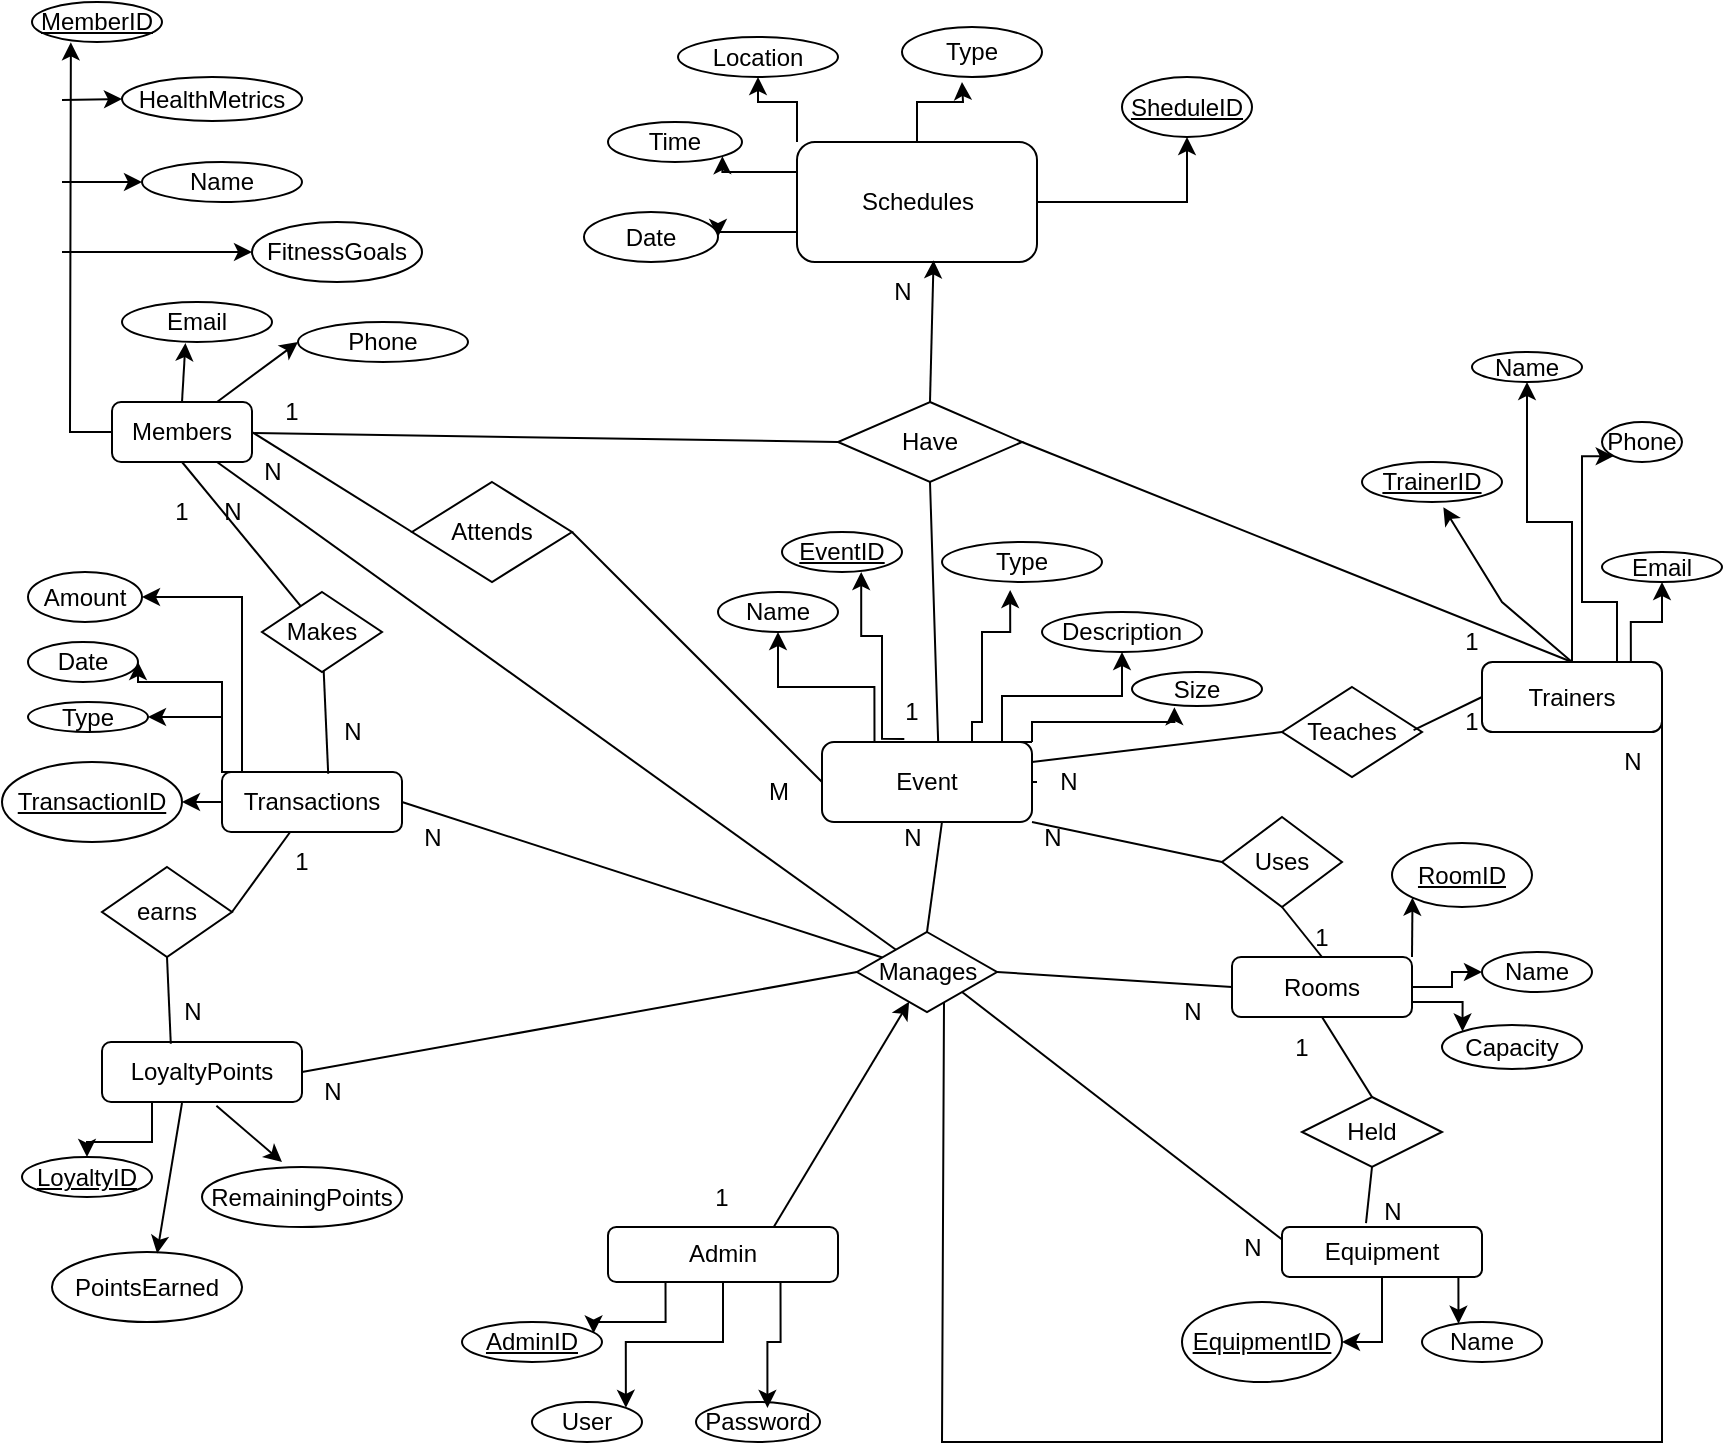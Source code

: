 <mxfile version="22.1.7" type="device">
  <diagram name="Page-1" id="iSvQoOuFUhGwQFlHE-Fj">
    <mxGraphModel dx="2284" dy="790" grid="1" gridSize="10" guides="1" tooltips="1" connect="1" arrows="1" fold="1" page="1" pageScale="1" pageWidth="850" pageHeight="1100" math="0" shadow="0">
      <root>
        <mxCell id="0" />
        <mxCell id="1" parent="0" />
        <mxCell id="90Dla50yhjgB0YiH94BC-1" value="Manages" style="rhombus;whiteSpace=wrap;html=1;" vertex="1" parent="1">
          <mxGeometry x="417.5" y="515" width="70" height="40" as="geometry" />
        </mxCell>
        <mxCell id="90Dla50yhjgB0YiH94BC-2" value="Members" style="rounded=1;whiteSpace=wrap;html=1;" vertex="1" parent="1">
          <mxGeometry x="45" y="250" width="70" height="30" as="geometry" />
        </mxCell>
        <mxCell id="90Dla50yhjgB0YiH94BC-7" value="Attends" style="rhombus;whiteSpace=wrap;html=1;" vertex="1" parent="1">
          <mxGeometry x="195" y="290" width="80" height="50" as="geometry" />
        </mxCell>
        <mxCell id="90Dla50yhjgB0YiH94BC-8" value="Teaches" style="rhombus;whiteSpace=wrap;html=1;" vertex="1" parent="1">
          <mxGeometry x="630" y="392.5" width="70" height="45" as="geometry" />
        </mxCell>
        <mxCell id="90Dla50yhjgB0YiH94BC-139" style="edgeStyle=orthogonalEdgeStyle;rounded=0;orthogonalLoop=1;jettySize=auto;html=1;exitX=0.827;exitY=-0.005;exitDx=0;exitDy=0;entryX=0.5;entryY=1;entryDx=0;entryDy=0;exitPerimeter=0;" edge="1" parent="1" source="90Dla50yhjgB0YiH94BC-9" target="90Dla50yhjgB0YiH94BC-134">
          <mxGeometry relative="1" as="geometry" />
        </mxCell>
        <mxCell id="90Dla50yhjgB0YiH94BC-140" style="edgeStyle=orthogonalEdgeStyle;rounded=0;orthogonalLoop=1;jettySize=auto;html=1;exitX=0.75;exitY=0;exitDx=0;exitDy=0;entryX=0;entryY=1;entryDx=0;entryDy=0;" edge="1" parent="1" source="90Dla50yhjgB0YiH94BC-9" target="90Dla50yhjgB0YiH94BC-136">
          <mxGeometry relative="1" as="geometry">
            <Array as="points">
              <mxPoint x="797" y="350" />
              <mxPoint x="780" y="350" />
              <mxPoint x="780" y="277" />
            </Array>
          </mxGeometry>
        </mxCell>
        <mxCell id="90Dla50yhjgB0YiH94BC-141" style="edgeStyle=orthogonalEdgeStyle;rounded=0;orthogonalLoop=1;jettySize=auto;html=1;exitX=0.5;exitY=0;exitDx=0;exitDy=0;entryX=0.5;entryY=1;entryDx=0;entryDy=0;" edge="1" parent="1" source="90Dla50yhjgB0YiH94BC-9" target="90Dla50yhjgB0YiH94BC-133">
          <mxGeometry relative="1" as="geometry" />
        </mxCell>
        <mxCell id="90Dla50yhjgB0YiH94BC-9" value="Trainers" style="rounded=1;whiteSpace=wrap;html=1;" vertex="1" parent="1">
          <mxGeometry x="730" y="380" width="90" height="35" as="geometry" />
        </mxCell>
        <mxCell id="90Dla50yhjgB0YiH94BC-98" style="edgeStyle=orthogonalEdgeStyle;rounded=0;orthogonalLoop=1;jettySize=auto;html=1;exitX=0.25;exitY=0;exitDx=0;exitDy=0;entryX=1;entryY=0.5;entryDx=0;entryDy=0;" edge="1" parent="1" source="90Dla50yhjgB0YiH94BC-10" target="90Dla50yhjgB0YiH94BC-94">
          <mxGeometry relative="1" as="geometry">
            <Array as="points">
              <mxPoint x="100" y="435" />
              <mxPoint x="100" y="390" />
              <mxPoint x="58" y="390" />
            </Array>
          </mxGeometry>
        </mxCell>
        <mxCell id="90Dla50yhjgB0YiH94BC-99" style="edgeStyle=orthogonalEdgeStyle;rounded=0;orthogonalLoop=1;jettySize=auto;html=1;exitX=0;exitY=0;exitDx=0;exitDy=0;entryX=1;entryY=0.5;entryDx=0;entryDy=0;" edge="1" parent="1" source="90Dla50yhjgB0YiH94BC-10" target="90Dla50yhjgB0YiH94BC-95">
          <mxGeometry relative="1" as="geometry" />
        </mxCell>
        <mxCell id="90Dla50yhjgB0YiH94BC-100" style="edgeStyle=orthogonalEdgeStyle;rounded=0;orthogonalLoop=1;jettySize=auto;html=1;exitX=0;exitY=0.5;exitDx=0;exitDy=0;entryX=1;entryY=0.5;entryDx=0;entryDy=0;" edge="1" parent="1" source="90Dla50yhjgB0YiH94BC-10" target="90Dla50yhjgB0YiH94BC-96">
          <mxGeometry relative="1" as="geometry" />
        </mxCell>
        <mxCell id="90Dla50yhjgB0YiH94BC-101" style="edgeStyle=orthogonalEdgeStyle;rounded=0;orthogonalLoop=1;jettySize=auto;html=1;exitX=0.5;exitY=0;exitDx=0;exitDy=0;entryX=1;entryY=0.5;entryDx=0;entryDy=0;" edge="1" parent="1" source="90Dla50yhjgB0YiH94BC-10" target="90Dla50yhjgB0YiH94BC-92">
          <mxGeometry relative="1" as="geometry">
            <Array as="points">
              <mxPoint x="110" y="435" />
              <mxPoint x="110" y="347" />
            </Array>
          </mxGeometry>
        </mxCell>
        <mxCell id="90Dla50yhjgB0YiH94BC-10" value="Transactions" style="rounded=1;whiteSpace=wrap;html=1;" vertex="1" parent="1">
          <mxGeometry x="100" y="435" width="90" height="30" as="geometry" />
        </mxCell>
        <mxCell id="90Dla50yhjgB0YiH94BC-90" style="edgeStyle=orthogonalEdgeStyle;rounded=0;orthogonalLoop=1;jettySize=auto;html=1;exitX=0.25;exitY=1;exitDx=0;exitDy=0;" edge="1" parent="1" source="90Dla50yhjgB0YiH94BC-11" target="90Dla50yhjgB0YiH94BC-85">
          <mxGeometry relative="1" as="geometry" />
        </mxCell>
        <mxCell id="90Dla50yhjgB0YiH94BC-11" value="LoyaltyPoints" style="rounded=1;whiteSpace=wrap;html=1;" vertex="1" parent="1">
          <mxGeometry x="40" y="570" width="100" height="30" as="geometry" />
        </mxCell>
        <mxCell id="90Dla50yhjgB0YiH94BC-161" style="edgeStyle=orthogonalEdgeStyle;rounded=0;orthogonalLoop=1;jettySize=auto;html=1;exitX=0.5;exitY=1;exitDx=0;exitDy=0;entryX=1;entryY=0;entryDx=0;entryDy=0;" edge="1" parent="1" source="90Dla50yhjgB0YiH94BC-12" target="90Dla50yhjgB0YiH94BC-158">
          <mxGeometry relative="1" as="geometry" />
        </mxCell>
        <mxCell id="90Dla50yhjgB0YiH94BC-12" value="Admin" style="rounded=1;whiteSpace=wrap;html=1;" vertex="1" parent="1">
          <mxGeometry x="293" y="662.5" width="115" height="27.5" as="geometry" />
        </mxCell>
        <mxCell id="90Dla50yhjgB0YiH94BC-150" style="edgeStyle=orthogonalEdgeStyle;rounded=0;orthogonalLoop=1;jettySize=auto;html=1;exitX=1;exitY=0.5;exitDx=0;exitDy=0;" edge="1" parent="1" source="90Dla50yhjgB0YiH94BC-13" target="90Dla50yhjgB0YiH94BC-144">
          <mxGeometry relative="1" as="geometry" />
        </mxCell>
        <mxCell id="90Dla50yhjgB0YiH94BC-151" style="edgeStyle=orthogonalEdgeStyle;rounded=0;orthogonalLoop=1;jettySize=auto;html=1;exitX=1;exitY=0.75;exitDx=0;exitDy=0;entryX=0;entryY=0;entryDx=0;entryDy=0;" edge="1" parent="1" source="90Dla50yhjgB0YiH94BC-13" target="90Dla50yhjgB0YiH94BC-145">
          <mxGeometry relative="1" as="geometry" />
        </mxCell>
        <mxCell id="90Dla50yhjgB0YiH94BC-13" value="Rooms" style="rounded=1;whiteSpace=wrap;html=1;" vertex="1" parent="1">
          <mxGeometry x="605" y="527.5" width="90" height="30" as="geometry" />
        </mxCell>
        <mxCell id="90Dla50yhjgB0YiH94BC-155" style="edgeStyle=orthogonalEdgeStyle;rounded=0;orthogonalLoop=1;jettySize=auto;html=1;entryX=1;entryY=0.5;entryDx=0;entryDy=0;" edge="1" parent="1" source="90Dla50yhjgB0YiH94BC-14" target="90Dla50yhjgB0YiH94BC-153">
          <mxGeometry relative="1" as="geometry" />
        </mxCell>
        <mxCell id="90Dla50yhjgB0YiH94BC-14" value="Equipment" style="rounded=1;whiteSpace=wrap;html=1;" vertex="1" parent="1">
          <mxGeometry x="630" y="662.5" width="100" height="25" as="geometry" />
        </mxCell>
        <mxCell id="90Dla50yhjgB0YiH94BC-106" style="edgeStyle=orthogonalEdgeStyle;rounded=0;orthogonalLoop=1;jettySize=auto;html=1;exitX=0.25;exitY=0;exitDx=0;exitDy=0;entryX=0.5;entryY=1;entryDx=0;entryDy=0;" edge="1" parent="1" source="90Dla50yhjgB0YiH94BC-16" target="90Dla50yhjgB0YiH94BC-103">
          <mxGeometry relative="1" as="geometry" />
        </mxCell>
        <mxCell id="90Dla50yhjgB0YiH94BC-109" style="edgeStyle=orthogonalEdgeStyle;rounded=0;orthogonalLoop=1;jettySize=auto;html=1;exitX=1;exitY=0;exitDx=0;exitDy=0;" edge="1" parent="1" source="90Dla50yhjgB0YiH94BC-16" target="90Dla50yhjgB0YiH94BC-105">
          <mxGeometry relative="1" as="geometry">
            <Array as="points">
              <mxPoint x="490" y="420" />
              <mxPoint x="490" y="397" />
              <mxPoint x="550" y="397" />
            </Array>
          </mxGeometry>
        </mxCell>
        <mxCell id="90Dla50yhjgB0YiH94BC-16" value="Event" style="rounded=1;whiteSpace=wrap;html=1;" vertex="1" parent="1">
          <mxGeometry x="400" y="420" width="105" height="40" as="geometry" />
        </mxCell>
        <mxCell id="90Dla50yhjgB0YiH94BC-115" style="edgeStyle=orthogonalEdgeStyle;rounded=0;orthogonalLoop=1;jettySize=auto;html=1;entryX=0.5;entryY=1;entryDx=0;entryDy=0;" edge="1" parent="1" source="90Dla50yhjgB0YiH94BC-17" target="90Dla50yhjgB0YiH94BC-114">
          <mxGeometry relative="1" as="geometry" />
        </mxCell>
        <mxCell id="90Dla50yhjgB0YiH94BC-116" style="edgeStyle=orthogonalEdgeStyle;rounded=0;orthogonalLoop=1;jettySize=auto;html=1;" edge="1" parent="1" source="90Dla50yhjgB0YiH94BC-17">
          <mxGeometry relative="1" as="geometry">
            <mxPoint x="470" y="90" as="targetPoint" />
          </mxGeometry>
        </mxCell>
        <mxCell id="90Dla50yhjgB0YiH94BC-117" style="edgeStyle=orthogonalEdgeStyle;rounded=0;orthogonalLoop=1;jettySize=auto;html=1;exitX=0;exitY=0;exitDx=0;exitDy=0;" edge="1" parent="1" source="90Dla50yhjgB0YiH94BC-17" target="90Dla50yhjgB0YiH94BC-112">
          <mxGeometry relative="1" as="geometry" />
        </mxCell>
        <mxCell id="90Dla50yhjgB0YiH94BC-118" style="edgeStyle=orthogonalEdgeStyle;rounded=0;orthogonalLoop=1;jettySize=auto;html=1;exitX=0;exitY=0.25;exitDx=0;exitDy=0;entryX=1;entryY=1;entryDx=0;entryDy=0;" edge="1" parent="1" source="90Dla50yhjgB0YiH94BC-17" target="90Dla50yhjgB0YiH94BC-111">
          <mxGeometry relative="1" as="geometry" />
        </mxCell>
        <mxCell id="90Dla50yhjgB0YiH94BC-119" style="edgeStyle=orthogonalEdgeStyle;rounded=0;orthogonalLoop=1;jettySize=auto;html=1;exitX=0;exitY=0.75;exitDx=0;exitDy=0;entryX=1;entryY=0.5;entryDx=0;entryDy=0;" edge="1" parent="1" source="90Dla50yhjgB0YiH94BC-17" target="90Dla50yhjgB0YiH94BC-110">
          <mxGeometry relative="1" as="geometry" />
        </mxCell>
        <mxCell id="90Dla50yhjgB0YiH94BC-17" value="Schedules" style="rounded=1;whiteSpace=wrap;html=1;" vertex="1" parent="1">
          <mxGeometry x="387.5" y="120" width="120" height="60" as="geometry" />
        </mxCell>
        <mxCell id="90Dla50yhjgB0YiH94BC-19" value="" style="endArrow=none;html=1;rounded=0;entryX=0;entryY=0.5;entryDx=0;entryDy=0;exitX=1;exitY=0.5;exitDx=0;exitDy=0;" edge="1" parent="1" source="90Dla50yhjgB0YiH94BC-1" target="90Dla50yhjgB0YiH94BC-13">
          <mxGeometry width="50" height="50" relative="1" as="geometry">
            <mxPoint x="540" y="610" as="sourcePoint" />
            <mxPoint x="590" y="560" as="targetPoint" />
          </mxGeometry>
        </mxCell>
        <mxCell id="90Dla50yhjgB0YiH94BC-20" value="" style="endArrow=none;html=1;rounded=0;entryX=1;entryY=1;entryDx=0;entryDy=0;exitX=0;exitY=0.25;exitDx=0;exitDy=0;" edge="1" parent="1" source="90Dla50yhjgB0YiH94BC-14" target="90Dla50yhjgB0YiH94BC-1">
          <mxGeometry width="50" height="50" relative="1" as="geometry">
            <mxPoint x="540" y="650" as="sourcePoint" />
            <mxPoint x="590" y="600" as="targetPoint" />
          </mxGeometry>
        </mxCell>
        <mxCell id="90Dla50yhjgB0YiH94BC-21" value="" style="endArrow=none;html=1;rounded=0;entryX=0;entryY=0.5;entryDx=0;entryDy=0;exitX=1;exitY=0.5;exitDx=0;exitDy=0;" edge="1" parent="1" source="90Dla50yhjgB0YiH94BC-11" target="90Dla50yhjgB0YiH94BC-1">
          <mxGeometry width="50" height="50" relative="1" as="geometry">
            <mxPoint x="310" y="620" as="sourcePoint" />
            <mxPoint x="360" y="570" as="targetPoint" />
          </mxGeometry>
        </mxCell>
        <mxCell id="90Dla50yhjgB0YiH94BC-22" value="" style="endArrow=none;html=1;rounded=0;exitX=1;exitY=0.5;exitDx=0;exitDy=0;" edge="1" parent="1" source="90Dla50yhjgB0YiH94BC-10" target="90Dla50yhjgB0YiH94BC-1">
          <mxGeometry width="50" height="50" relative="1" as="geometry">
            <mxPoint x="330" y="540" as="sourcePoint" />
            <mxPoint x="380" y="490" as="targetPoint" />
          </mxGeometry>
        </mxCell>
        <mxCell id="90Dla50yhjgB0YiH94BC-23" value="" style="endArrow=none;html=1;rounded=0;exitX=0.75;exitY=1;exitDx=0;exitDy=0;" edge="1" parent="1" source="90Dla50yhjgB0YiH94BC-2" target="90Dla50yhjgB0YiH94BC-1">
          <mxGeometry width="50" height="50" relative="1" as="geometry">
            <mxPoint x="120" y="360" as="sourcePoint" />
            <mxPoint x="420" y="480" as="targetPoint" />
          </mxGeometry>
        </mxCell>
        <mxCell id="90Dla50yhjgB0YiH94BC-24" value="" style="endArrow=none;html=1;rounded=0;entryX=0.571;entryY=1.004;entryDx=0;entryDy=0;entryPerimeter=0;exitX=0.5;exitY=0;exitDx=0;exitDy=0;" edge="1" parent="1" source="90Dla50yhjgB0YiH94BC-1" target="90Dla50yhjgB0YiH94BC-16">
          <mxGeometry width="50" height="50" relative="1" as="geometry">
            <mxPoint x="450" y="510" as="sourcePoint" />
            <mxPoint x="500" y="460" as="targetPoint" />
          </mxGeometry>
        </mxCell>
        <mxCell id="90Dla50yhjgB0YiH94BC-29" value="" style="endArrow=none;html=1;rounded=0;entryX=0;entryY=0.5;entryDx=0;entryDy=0;exitX=1;exitY=0.5;exitDx=0;exitDy=0;" edge="1" parent="1" source="90Dla50yhjgB0YiH94BC-7" target="90Dla50yhjgB0YiH94BC-16">
          <mxGeometry width="50" height="50" relative="1" as="geometry">
            <mxPoint x="300" y="450" as="sourcePoint" />
            <mxPoint x="350" y="400" as="targetPoint" />
          </mxGeometry>
        </mxCell>
        <mxCell id="90Dla50yhjgB0YiH94BC-30" value="" style="endArrow=none;html=1;rounded=0;entryX=0;entryY=0.5;entryDx=0;entryDy=0;exitX=1;exitY=0.5;exitDx=0;exitDy=0;" edge="1" parent="1" source="90Dla50yhjgB0YiH94BC-2" target="90Dla50yhjgB0YiH94BC-7">
          <mxGeometry width="50" height="50" relative="1" as="geometry">
            <mxPoint x="190" y="370" as="sourcePoint" />
            <mxPoint x="240" y="320" as="targetPoint" />
          </mxGeometry>
        </mxCell>
        <mxCell id="90Dla50yhjgB0YiH94BC-31" value="" style="endArrow=none;html=1;rounded=0;entryX=0;entryY=0.5;entryDx=0;entryDy=0;exitX=1;exitY=0.25;exitDx=0;exitDy=0;" edge="1" parent="1" source="90Dla50yhjgB0YiH94BC-16" target="90Dla50yhjgB0YiH94BC-8">
          <mxGeometry width="50" height="50" relative="1" as="geometry">
            <mxPoint x="520" y="470" as="sourcePoint" />
            <mxPoint x="570" y="420" as="targetPoint" />
          </mxGeometry>
        </mxCell>
        <mxCell id="90Dla50yhjgB0YiH94BC-32" value="" style="endArrow=none;html=1;rounded=0;entryX=0;entryY=0.5;entryDx=0;entryDy=0;exitX=0.94;exitY=0.479;exitDx=0;exitDy=0;exitPerimeter=0;" edge="1" parent="1" source="90Dla50yhjgB0YiH94BC-8" target="90Dla50yhjgB0YiH94BC-9">
          <mxGeometry width="50" height="50" relative="1" as="geometry">
            <mxPoint x="660" y="360" as="sourcePoint" />
            <mxPoint x="710" y="310" as="targetPoint" />
          </mxGeometry>
        </mxCell>
        <mxCell id="90Dla50yhjgB0YiH94BC-33" value="Have" style="rhombus;whiteSpace=wrap;html=1;" vertex="1" parent="1">
          <mxGeometry x="408" y="250" width="92" height="40" as="geometry" />
        </mxCell>
        <mxCell id="90Dla50yhjgB0YiH94BC-34" value="" style="endArrow=none;html=1;rounded=0;entryX=0.5;entryY=1;entryDx=0;entryDy=0;exitX=0.553;exitY=-0.013;exitDx=0;exitDy=0;exitPerimeter=0;" edge="1" parent="1" source="90Dla50yhjgB0YiH94BC-16" target="90Dla50yhjgB0YiH94BC-33">
          <mxGeometry width="50" height="50" relative="1" as="geometry">
            <mxPoint x="420" y="380" as="sourcePoint" />
            <mxPoint x="470" y="330" as="targetPoint" />
          </mxGeometry>
        </mxCell>
        <mxCell id="90Dla50yhjgB0YiH94BC-35" value="" style="endArrow=none;html=1;rounded=0;entryX=0;entryY=0.5;entryDx=0;entryDy=0;" edge="1" parent="1" source="90Dla50yhjgB0YiH94BC-2" target="90Dla50yhjgB0YiH94BC-33">
          <mxGeometry width="50" height="50" relative="1" as="geometry">
            <mxPoint x="270" y="320" as="sourcePoint" />
            <mxPoint x="320" y="270" as="targetPoint" />
          </mxGeometry>
        </mxCell>
        <mxCell id="90Dla50yhjgB0YiH94BC-36" value="" style="endArrow=none;html=1;rounded=0;entryX=0.5;entryY=0;entryDx=0;entryDy=0;exitX=1;exitY=0.5;exitDx=0;exitDy=0;" edge="1" parent="1" source="90Dla50yhjgB0YiH94BC-33" target="90Dla50yhjgB0YiH94BC-9">
          <mxGeometry width="50" height="50" relative="1" as="geometry">
            <mxPoint x="630" y="330" as="sourcePoint" />
            <mxPoint x="680" y="280" as="targetPoint" />
          </mxGeometry>
        </mxCell>
        <mxCell id="90Dla50yhjgB0YiH94BC-37" value="" style="endArrow=none;html=1;rounded=0;entryX=0.562;entryY=1;entryDx=0;entryDy=0;entryPerimeter=0;exitX=0.5;exitY=0;exitDx=0;exitDy=0;" edge="1" parent="1" source="90Dla50yhjgB0YiH94BC-81" target="90Dla50yhjgB0YiH94BC-17">
          <mxGeometry width="50" height="50" relative="1" as="geometry">
            <mxPoint x="430" y="250" as="sourcePoint" />
            <mxPoint x="480" y="200" as="targetPoint" />
          </mxGeometry>
        </mxCell>
        <mxCell id="90Dla50yhjgB0YiH94BC-39" value="Uses" style="rhombus;whiteSpace=wrap;html=1;" vertex="1" parent="1">
          <mxGeometry x="600" y="457.5" width="60" height="45" as="geometry" />
        </mxCell>
        <mxCell id="90Dla50yhjgB0YiH94BC-40" value="" style="endArrow=none;html=1;rounded=0;entryX=0;entryY=0.5;entryDx=0;entryDy=0;exitX=1;exitY=1;exitDx=0;exitDy=0;" edge="1" parent="1" source="90Dla50yhjgB0YiH94BC-16" target="90Dla50yhjgB0YiH94BC-39">
          <mxGeometry width="50" height="50" relative="1" as="geometry">
            <mxPoint x="550" y="530" as="sourcePoint" />
            <mxPoint x="600" y="480" as="targetPoint" />
          </mxGeometry>
        </mxCell>
        <mxCell id="90Dla50yhjgB0YiH94BC-41" value="" style="endArrow=none;html=1;rounded=0;entryX=0.5;entryY=1;entryDx=0;entryDy=0;exitX=0.5;exitY=0;exitDx=0;exitDy=0;" edge="1" parent="1" source="90Dla50yhjgB0YiH94BC-13" target="90Dla50yhjgB0YiH94BC-39">
          <mxGeometry width="50" height="50" relative="1" as="geometry">
            <mxPoint x="690" y="570" as="sourcePoint" />
            <mxPoint x="740" y="520" as="targetPoint" />
          </mxGeometry>
        </mxCell>
        <mxCell id="90Dla50yhjgB0YiH94BC-43" value="Held" style="rhombus;whiteSpace=wrap;html=1;" vertex="1" parent="1">
          <mxGeometry x="640" y="597.5" width="70" height="35" as="geometry" />
        </mxCell>
        <mxCell id="90Dla50yhjgB0YiH94BC-44" value="" style="endArrow=none;html=1;rounded=0;entryX=0.5;entryY=1;entryDx=0;entryDy=0;exitX=0.5;exitY=0;exitDx=0;exitDy=0;" edge="1" parent="1" source="90Dla50yhjgB0YiH94BC-43" target="90Dla50yhjgB0YiH94BC-13">
          <mxGeometry width="50" height="50" relative="1" as="geometry">
            <mxPoint x="690" y="650" as="sourcePoint" />
            <mxPoint x="740" y="600" as="targetPoint" />
          </mxGeometry>
        </mxCell>
        <mxCell id="90Dla50yhjgB0YiH94BC-45" value="" style="endArrow=none;html=1;rounded=0;entryX=0.5;entryY=1;entryDx=0;entryDy=0;exitX=0.42;exitY=-0.076;exitDx=0;exitDy=0;exitPerimeter=0;" edge="1" parent="1" source="90Dla50yhjgB0YiH94BC-14" target="90Dla50yhjgB0YiH94BC-43">
          <mxGeometry width="50" height="50" relative="1" as="geometry">
            <mxPoint x="730" y="710" as="sourcePoint" />
            <mxPoint x="780" y="660" as="targetPoint" />
          </mxGeometry>
        </mxCell>
        <mxCell id="90Dla50yhjgB0YiH94BC-49" value="earns" style="rhombus;whiteSpace=wrap;html=1;" vertex="1" parent="1">
          <mxGeometry x="40" y="482.5" width="65" height="45" as="geometry" />
        </mxCell>
        <mxCell id="90Dla50yhjgB0YiH94BC-50" value="" style="endArrow=none;html=1;rounded=0;entryX=1;entryY=0.5;entryDx=0;entryDy=0;" edge="1" parent="1" source="90Dla50yhjgB0YiH94BC-10" target="90Dla50yhjgB0YiH94BC-49">
          <mxGeometry width="50" height="50" relative="1" as="geometry">
            <mxPoint x="110" y="490" as="sourcePoint" />
            <mxPoint x="160" y="440" as="targetPoint" />
          </mxGeometry>
        </mxCell>
        <mxCell id="90Dla50yhjgB0YiH94BC-51" value="" style="endArrow=none;html=1;rounded=0;entryX=0.5;entryY=1;entryDx=0;entryDy=0;exitX=0.344;exitY=0.029;exitDx=0;exitDy=0;exitPerimeter=0;" edge="1" parent="1" source="90Dla50yhjgB0YiH94BC-11" target="90Dla50yhjgB0YiH94BC-49">
          <mxGeometry width="50" height="50" relative="1" as="geometry">
            <mxPoint x="20" y="490" as="sourcePoint" />
            <mxPoint x="70" y="440" as="targetPoint" />
          </mxGeometry>
        </mxCell>
        <mxCell id="90Dla50yhjgB0YiH94BC-52" value="" style="endArrow=none;html=1;rounded=0;entryX=0.59;entryY=0.029;entryDx=0;entryDy=0;entryPerimeter=0;" edge="1" parent="1" source="90Dla50yhjgB0YiH94BC-53" target="90Dla50yhjgB0YiH94BC-10">
          <mxGeometry width="50" height="50" relative="1" as="geometry">
            <mxPoint x="130" y="440" as="sourcePoint" />
            <mxPoint x="90" y="420" as="targetPoint" />
          </mxGeometry>
        </mxCell>
        <mxCell id="90Dla50yhjgB0YiH94BC-53" value="Makes" style="rhombus;whiteSpace=wrap;html=1;" vertex="1" parent="1">
          <mxGeometry x="120" y="345" width="60" height="40" as="geometry" />
        </mxCell>
        <mxCell id="90Dla50yhjgB0YiH94BC-54" value="" style="endArrow=none;html=1;rounded=0;entryX=0.5;entryY=1;entryDx=0;entryDy=0;" edge="1" parent="1" source="90Dla50yhjgB0YiH94BC-53" target="90Dla50yhjgB0YiH94BC-2">
          <mxGeometry width="50" height="50" relative="1" as="geometry">
            <mxPoint x="40" y="440" as="sourcePoint" />
            <mxPoint x="90" y="390" as="targetPoint" />
          </mxGeometry>
        </mxCell>
        <mxCell id="90Dla50yhjgB0YiH94BC-55" value="1" style="text;html=1;strokeColor=none;fillColor=none;align=center;verticalAlign=middle;whiteSpace=wrap;rounded=0;" vertex="1" parent="1">
          <mxGeometry x="320" y="632.5" width="60" height="30" as="geometry" />
        </mxCell>
        <mxCell id="90Dla50yhjgB0YiH94BC-57" value="1" style="text;html=1;strokeColor=none;fillColor=none;align=center;verticalAlign=middle;whiteSpace=wrap;rounded=0;" vertex="1" parent="1">
          <mxGeometry x="610" y="557.5" width="60" height="30" as="geometry" />
        </mxCell>
        <mxCell id="90Dla50yhjgB0YiH94BC-58" value="1" style="text;html=1;strokeColor=none;fillColor=none;align=center;verticalAlign=middle;whiteSpace=wrap;rounded=0;" vertex="1" parent="1">
          <mxGeometry x="620" y="502.5" width="60" height="30" as="geometry" />
        </mxCell>
        <mxCell id="90Dla50yhjgB0YiH94BC-59" value="1" style="text;html=1;strokeColor=none;fillColor=none;align=center;verticalAlign=middle;whiteSpace=wrap;rounded=0;" vertex="1" parent="1">
          <mxGeometry x="695" y="355" width="60" height="30" as="geometry" />
        </mxCell>
        <mxCell id="90Dla50yhjgB0YiH94BC-60" value="1" style="text;html=1;strokeColor=none;fillColor=none;align=center;verticalAlign=middle;whiteSpace=wrap;rounded=0;" vertex="1" parent="1">
          <mxGeometry x="415" y="390" width="60" height="30" as="geometry" />
        </mxCell>
        <mxCell id="90Dla50yhjgB0YiH94BC-61" value="1" style="text;html=1;strokeColor=none;fillColor=none;align=center;verticalAlign=middle;whiteSpace=wrap;rounded=0;" vertex="1" parent="1">
          <mxGeometry x="105" y="240" width="60" height="30" as="geometry" />
        </mxCell>
        <mxCell id="90Dla50yhjgB0YiH94BC-62" value="N" style="text;html=1;align=center;verticalAlign=middle;resizable=0;points=[];autosize=1;strokeColor=none;fillColor=none;" vertex="1" parent="1">
          <mxGeometry x="570" y="540" width="30" height="30" as="geometry" />
        </mxCell>
        <mxCell id="90Dla50yhjgB0YiH94BC-64" value="N" style="text;html=1;align=center;verticalAlign=middle;resizable=0;points=[];autosize=1;strokeColor=none;fillColor=none;" vertex="1" parent="1">
          <mxGeometry x="600" y="657.5" width="30" height="30" as="geometry" />
        </mxCell>
        <mxCell id="90Dla50yhjgB0YiH94BC-65" value="N" style="text;html=1;align=center;verticalAlign=middle;resizable=0;points=[];autosize=1;strokeColor=none;fillColor=none;" vertex="1" parent="1">
          <mxGeometry x="790" y="415" width="30" height="30" as="geometry" />
        </mxCell>
        <mxCell id="90Dla50yhjgB0YiH94BC-66" value="N" style="text;html=1;align=center;verticalAlign=middle;resizable=0;points=[];autosize=1;strokeColor=none;fillColor=none;" vertex="1" parent="1">
          <mxGeometry x="430" y="452.5" width="30" height="30" as="geometry" />
        </mxCell>
        <mxCell id="90Dla50yhjgB0YiH94BC-67" value="N" style="text;html=1;align=center;verticalAlign=middle;resizable=0;points=[];autosize=1;strokeColor=none;fillColor=none;" vertex="1" parent="1">
          <mxGeometry x="140" y="580" width="30" height="30" as="geometry" />
        </mxCell>
        <mxCell id="90Dla50yhjgB0YiH94BC-68" value="N" style="text;html=1;align=center;verticalAlign=middle;resizable=0;points=[];autosize=1;strokeColor=none;fillColor=none;" vertex="1" parent="1">
          <mxGeometry x="190" y="452.5" width="30" height="30" as="geometry" />
        </mxCell>
        <mxCell id="90Dla50yhjgB0YiH94BC-69" value="N" style="text;html=1;align=center;verticalAlign=middle;resizable=0;points=[];autosize=1;strokeColor=none;fillColor=none;" vertex="1" parent="1">
          <mxGeometry x="90" y="290" width="30" height="30" as="geometry" />
        </mxCell>
        <mxCell id="90Dla50yhjgB0YiH94BC-72" value="" style="endArrow=none;html=1;rounded=0;" edge="1" parent="1">
          <mxGeometry width="50" height="50" relative="1" as="geometry">
            <mxPoint x="820" y="410" as="sourcePoint" />
            <mxPoint x="461" y="550" as="targetPoint" />
            <Array as="points">
              <mxPoint x="820" y="770" />
              <mxPoint x="460" y="770" />
            </Array>
          </mxGeometry>
        </mxCell>
        <mxCell id="90Dla50yhjgB0YiH94BC-73" value="1" style="text;html=1;strokeColor=none;fillColor=none;align=center;verticalAlign=middle;whiteSpace=wrap;rounded=0;" vertex="1" parent="1">
          <mxGeometry x="695" y="395" width="60" height="30" as="geometry" />
        </mxCell>
        <mxCell id="90Dla50yhjgB0YiH94BC-74" value="M" style="text;html=1;align=center;verticalAlign=middle;resizable=0;points=[];autosize=1;strokeColor=none;fillColor=none;" vertex="1" parent="1">
          <mxGeometry x="362.5" y="430" width="30" height="30" as="geometry" />
        </mxCell>
        <mxCell id="90Dla50yhjgB0YiH94BC-75" value="N" style="text;html=1;align=center;verticalAlign=middle;resizable=0;points=[];autosize=1;strokeColor=none;fillColor=none;" vertex="1" parent="1">
          <mxGeometry x="110" y="270" width="30" height="30" as="geometry" />
        </mxCell>
        <mxCell id="90Dla50yhjgB0YiH94BC-76" value="N" style="text;html=1;align=center;verticalAlign=middle;resizable=0;points=[];autosize=1;strokeColor=none;fillColor=none;" vertex="1" parent="1">
          <mxGeometry x="500" y="452.5" width="30" height="30" as="geometry" />
        </mxCell>
        <mxCell id="90Dla50yhjgB0YiH94BC-77" value="N" style="text;html=1;align=center;verticalAlign=middle;resizable=0;points=[];autosize=1;strokeColor=none;fillColor=none;" vertex="1" parent="1">
          <mxGeometry x="150" y="400" width="30" height="30" as="geometry" />
        </mxCell>
        <mxCell id="90Dla50yhjgB0YiH94BC-78" value="1" style="text;html=1;strokeColor=none;fillColor=none;align=center;verticalAlign=middle;whiteSpace=wrap;rounded=0;" vertex="1" parent="1">
          <mxGeometry x="50" y="290" width="60" height="30" as="geometry" />
        </mxCell>
        <mxCell id="90Dla50yhjgB0YiH94BC-79" value="1" style="text;html=1;strokeColor=none;fillColor=none;align=center;verticalAlign=middle;whiteSpace=wrap;rounded=0;" vertex="1" parent="1">
          <mxGeometry x="110" y="465" width="60" height="30" as="geometry" />
        </mxCell>
        <mxCell id="90Dla50yhjgB0YiH94BC-80" value="N" style="text;html=1;align=center;verticalAlign=middle;resizable=0;points=[];autosize=1;strokeColor=none;fillColor=none;" vertex="1" parent="1">
          <mxGeometry x="70" y="540" width="30" height="30" as="geometry" />
        </mxCell>
        <mxCell id="90Dla50yhjgB0YiH94BC-81" value="N" style="text;html=1;align=center;verticalAlign=middle;resizable=0;points=[];autosize=1;strokeColor=none;fillColor=none;" vertex="1" parent="1">
          <mxGeometry x="425" y="180" width="30" height="30" as="geometry" />
        </mxCell>
        <mxCell id="90Dla50yhjgB0YiH94BC-83" value="" style="endArrow=classic;html=1;rounded=0;entryX=0.569;entryY=0.986;entryDx=0;entryDy=0;entryPerimeter=0;exitX=0.5;exitY=0;exitDx=0;exitDy=0;" edge="1" parent="1" source="90Dla50yhjgB0YiH94BC-33" target="90Dla50yhjgB0YiH94BC-17">
          <mxGeometry width="50" height="50" relative="1" as="geometry">
            <mxPoint x="460" y="250" as="sourcePoint" />
            <mxPoint x="510" y="200" as="targetPoint" />
          </mxGeometry>
        </mxCell>
        <mxCell id="90Dla50yhjgB0YiH94BC-84" value="" style="endArrow=classic;html=1;rounded=0;exitX=0.93;exitY=1.003;exitDx=0;exitDy=0;exitPerimeter=0;" edge="1" parent="1" source="90Dla50yhjgB0YiH94BC-55" target="90Dla50yhjgB0YiH94BC-1">
          <mxGeometry width="50" height="50" relative="1" as="geometry">
            <mxPoint x="360" y="600" as="sourcePoint" />
            <mxPoint x="410" y="550" as="targetPoint" />
            <Array as="points" />
          </mxGeometry>
        </mxCell>
        <mxCell id="90Dla50yhjgB0YiH94BC-85" value="&lt;u&gt;LoyaltyID&lt;/u&gt;" style="ellipse;whiteSpace=wrap;html=1;" vertex="1" parent="1">
          <mxGeometry y="627.5" width="65" height="20" as="geometry" />
        </mxCell>
        <mxCell id="90Dla50yhjgB0YiH94BC-86" value="PointsEarned" style="ellipse;whiteSpace=wrap;html=1;" vertex="1" parent="1">
          <mxGeometry x="15" y="675" width="95" height="35" as="geometry" />
        </mxCell>
        <mxCell id="90Dla50yhjgB0YiH94BC-87" value="RemainingPoints" style="ellipse;whiteSpace=wrap;html=1;" vertex="1" parent="1">
          <mxGeometry x="90" y="632.5" width="100" height="30" as="geometry" />
        </mxCell>
        <mxCell id="90Dla50yhjgB0YiH94BC-88" value="" style="endArrow=classic;html=1;rounded=0;exitX=0.572;exitY=1.063;exitDx=0;exitDy=0;exitPerimeter=0;" edge="1" parent="1" source="90Dla50yhjgB0YiH94BC-11">
          <mxGeometry width="50" height="50" relative="1" as="geometry">
            <mxPoint x="220" y="660" as="sourcePoint" />
            <mxPoint x="130" y="630" as="targetPoint" />
          </mxGeometry>
        </mxCell>
        <mxCell id="90Dla50yhjgB0YiH94BC-89" value="" style="endArrow=classic;html=1;rounded=0;entryX=0.553;entryY=0.02;entryDx=0;entryDy=0;entryPerimeter=0;exitX=0.4;exitY=1.017;exitDx=0;exitDy=0;exitPerimeter=0;" edge="1" parent="1" source="90Dla50yhjgB0YiH94BC-11" target="90Dla50yhjgB0YiH94BC-86">
          <mxGeometry width="50" height="50" relative="1" as="geometry">
            <mxPoint x="30" y="670" as="sourcePoint" />
            <mxPoint x="80" y="620" as="targetPoint" />
          </mxGeometry>
        </mxCell>
        <mxCell id="90Dla50yhjgB0YiH94BC-92" value="Amount" style="ellipse;whiteSpace=wrap;html=1;" vertex="1" parent="1">
          <mxGeometry x="3" y="335" width="57" height="25" as="geometry" />
        </mxCell>
        <mxCell id="90Dla50yhjgB0YiH94BC-94" value="Date" style="ellipse;whiteSpace=wrap;html=1;" vertex="1" parent="1">
          <mxGeometry x="3" y="370" width="55" height="20" as="geometry" />
        </mxCell>
        <mxCell id="90Dla50yhjgB0YiH94BC-95" value="Type" style="ellipse;whiteSpace=wrap;html=1;" vertex="1" parent="1">
          <mxGeometry x="3" y="400" width="60" height="15" as="geometry" />
        </mxCell>
        <mxCell id="90Dla50yhjgB0YiH94BC-96" value="&lt;u&gt;TransactionID&lt;/u&gt;" style="ellipse;whiteSpace=wrap;html=1;" vertex="1" parent="1">
          <mxGeometry x="-10" y="430" width="90" height="40" as="geometry" />
        </mxCell>
        <mxCell id="90Dla50yhjgB0YiH94BC-102" value="&lt;u&gt;EventID&lt;/u&gt;" style="ellipse;whiteSpace=wrap;html=1;" vertex="1" parent="1">
          <mxGeometry x="380" y="315" width="60" height="20" as="geometry" />
        </mxCell>
        <mxCell id="90Dla50yhjgB0YiH94BC-103" value="Name" style="ellipse;whiteSpace=wrap;html=1;" vertex="1" parent="1">
          <mxGeometry x="348" y="345" width="60" height="20" as="geometry" />
        </mxCell>
        <mxCell id="90Dla50yhjgB0YiH94BC-104" value="Type" style="ellipse;whiteSpace=wrap;html=1;" vertex="1" parent="1">
          <mxGeometry x="460" y="320" width="80" height="20" as="geometry" />
        </mxCell>
        <mxCell id="90Dla50yhjgB0YiH94BC-105" value="Description" style="ellipse;whiteSpace=wrap;html=1;" vertex="1" parent="1">
          <mxGeometry x="510" y="355" width="80" height="20" as="geometry" />
        </mxCell>
        <mxCell id="90Dla50yhjgB0YiH94BC-107" style="edgeStyle=orthogonalEdgeStyle;rounded=0;orthogonalLoop=1;jettySize=auto;html=1;exitX=0.392;exitY=-0.039;exitDx=0;exitDy=0;entryX=0.66;entryY=1;entryDx=0;entryDy=0;entryPerimeter=0;exitPerimeter=0;" edge="1" parent="1" source="90Dla50yhjgB0YiH94BC-16" target="90Dla50yhjgB0YiH94BC-102">
          <mxGeometry relative="1" as="geometry">
            <Array as="points">
              <mxPoint x="430" y="418" />
              <mxPoint x="430" y="367" />
              <mxPoint x="420" y="367" />
            </Array>
          </mxGeometry>
        </mxCell>
        <mxCell id="90Dla50yhjgB0YiH94BC-108" style="edgeStyle=orthogonalEdgeStyle;rounded=0;orthogonalLoop=1;jettySize=auto;html=1;exitX=1;exitY=1;exitDx=0;exitDy=0;entryX=0.426;entryY=1.198;entryDx=0;entryDy=0;entryPerimeter=0;" edge="1" parent="1" source="90Dla50yhjgB0YiH94BC-60" target="90Dla50yhjgB0YiH94BC-104">
          <mxGeometry relative="1" as="geometry">
            <Array as="points">
              <mxPoint x="475" y="410" />
              <mxPoint x="480" y="410" />
              <mxPoint x="480" y="365" />
              <mxPoint x="494" y="365" />
            </Array>
          </mxGeometry>
        </mxCell>
        <mxCell id="90Dla50yhjgB0YiH94BC-110" value="Date" style="ellipse;whiteSpace=wrap;html=1;" vertex="1" parent="1">
          <mxGeometry x="281" y="155" width="67" height="25" as="geometry" />
        </mxCell>
        <mxCell id="90Dla50yhjgB0YiH94BC-111" value="Time" style="ellipse;whiteSpace=wrap;html=1;" vertex="1" parent="1">
          <mxGeometry x="293" y="110" width="67" height="20" as="geometry" />
        </mxCell>
        <mxCell id="90Dla50yhjgB0YiH94BC-112" value="Location" style="ellipse;whiteSpace=wrap;html=1;" vertex="1" parent="1">
          <mxGeometry x="328" y="67.5" width="80" height="20" as="geometry" />
        </mxCell>
        <mxCell id="90Dla50yhjgB0YiH94BC-113" value="Type" style="ellipse;whiteSpace=wrap;html=1;" vertex="1" parent="1">
          <mxGeometry x="440" y="62.5" width="70" height="25" as="geometry" />
        </mxCell>
        <mxCell id="90Dla50yhjgB0YiH94BC-114" value="&lt;u&gt;SheduleID&lt;/u&gt;" style="ellipse;whiteSpace=wrap;html=1;" vertex="1" parent="1">
          <mxGeometry x="550" y="87.5" width="65" height="30" as="geometry" />
        </mxCell>
        <mxCell id="90Dla50yhjgB0YiH94BC-120" value="&lt;u&gt;MemberID&lt;/u&gt;" style="ellipse;whiteSpace=wrap;html=1;" vertex="1" parent="1">
          <mxGeometry x="5" y="50" width="65" height="20" as="geometry" />
        </mxCell>
        <mxCell id="90Dla50yhjgB0YiH94BC-121" value="HealthMetrics" style="ellipse;whiteSpace=wrap;html=1;" vertex="1" parent="1">
          <mxGeometry x="50" y="87.5" width="90" height="22" as="geometry" />
        </mxCell>
        <mxCell id="90Dla50yhjgB0YiH94BC-122" value="Name" style="ellipse;whiteSpace=wrap;html=1;" vertex="1" parent="1">
          <mxGeometry x="60" y="130" width="80" height="20" as="geometry" />
        </mxCell>
        <mxCell id="90Dla50yhjgB0YiH94BC-123" value="Email" style="ellipse;whiteSpace=wrap;html=1;" vertex="1" parent="1">
          <mxGeometry x="50" y="200" width="75" height="20" as="geometry" />
        </mxCell>
        <mxCell id="90Dla50yhjgB0YiH94BC-124" value="Phone" style="ellipse;whiteSpace=wrap;html=1;" vertex="1" parent="1">
          <mxGeometry x="138" y="210" width="85" height="20" as="geometry" />
        </mxCell>
        <mxCell id="90Dla50yhjgB0YiH94BC-125" value="" style="endArrow=classic;html=1;rounded=0;entryX=0.299;entryY=1.009;entryDx=0;entryDy=0;entryPerimeter=0;exitX=0;exitY=0.5;exitDx=0;exitDy=0;" edge="1" parent="1" source="90Dla50yhjgB0YiH94BC-2" target="90Dla50yhjgB0YiH94BC-120">
          <mxGeometry width="50" height="50" relative="1" as="geometry">
            <mxPoint x="-10" y="250" as="sourcePoint" />
            <mxPoint x="40" y="200" as="targetPoint" />
            <Array as="points">
              <mxPoint x="24" y="265" />
            </Array>
          </mxGeometry>
        </mxCell>
        <mxCell id="90Dla50yhjgB0YiH94BC-126" value="" style="endArrow=classic;html=1;rounded=0;entryX=0;entryY=0.5;entryDx=0;entryDy=0;" edge="1" parent="1" target="90Dla50yhjgB0YiH94BC-121">
          <mxGeometry width="50" height="50" relative="1" as="geometry">
            <mxPoint x="20" y="99" as="sourcePoint" />
            <mxPoint x="60" y="140" as="targetPoint" />
          </mxGeometry>
        </mxCell>
        <mxCell id="90Dla50yhjgB0YiH94BC-127" value="" style="endArrow=classic;html=1;rounded=0;" edge="1" parent="1" target="90Dla50yhjgB0YiH94BC-122">
          <mxGeometry width="50" height="50" relative="1" as="geometry">
            <mxPoint x="20" y="140" as="sourcePoint" />
            <mxPoint x="30" y="150" as="targetPoint" />
          </mxGeometry>
        </mxCell>
        <mxCell id="90Dla50yhjgB0YiH94BC-128" value="" style="endArrow=classic;html=1;rounded=0;entryX=0.423;entryY=1.026;entryDx=0;entryDy=0;entryPerimeter=0;exitX=0.5;exitY=0;exitDx=0;exitDy=0;" edge="1" parent="1" source="90Dla50yhjgB0YiH94BC-2" target="90Dla50yhjgB0YiH94BC-123">
          <mxGeometry width="50" height="50" relative="1" as="geometry">
            <mxPoint x="-40" y="290" as="sourcePoint" />
            <mxPoint x="10" y="240" as="targetPoint" />
          </mxGeometry>
        </mxCell>
        <mxCell id="90Dla50yhjgB0YiH94BC-129" value="" style="endArrow=classic;html=1;rounded=0;entryX=0;entryY=0.5;entryDx=0;entryDy=0;exitX=0.75;exitY=0;exitDx=0;exitDy=0;" edge="1" parent="1" source="90Dla50yhjgB0YiH94BC-2" target="90Dla50yhjgB0YiH94BC-124">
          <mxGeometry width="50" height="50" relative="1" as="geometry">
            <mxPoint x="-50" y="300" as="sourcePoint" />
            <mxPoint y="250" as="targetPoint" />
          </mxGeometry>
        </mxCell>
        <mxCell id="90Dla50yhjgB0YiH94BC-130" value="FitnessGoals" style="ellipse;whiteSpace=wrap;html=1;" vertex="1" parent="1">
          <mxGeometry x="115" y="160" width="85" height="30" as="geometry" />
        </mxCell>
        <mxCell id="90Dla50yhjgB0YiH94BC-131" value="" style="endArrow=classic;html=1;rounded=0;entryX=0;entryY=0.5;entryDx=0;entryDy=0;" edge="1" parent="1" target="90Dla50yhjgB0YiH94BC-130">
          <mxGeometry width="50" height="50" relative="1" as="geometry">
            <mxPoint x="20" y="175" as="sourcePoint" />
            <mxPoint x="60" y="170" as="targetPoint" />
          </mxGeometry>
        </mxCell>
        <mxCell id="90Dla50yhjgB0YiH94BC-132" value="&lt;u&gt;TrainerID&lt;/u&gt;" style="ellipse;whiteSpace=wrap;html=1;" vertex="1" parent="1">
          <mxGeometry x="670" y="280" width="70" height="20" as="geometry" />
        </mxCell>
        <mxCell id="90Dla50yhjgB0YiH94BC-133" value="Name" style="ellipse;whiteSpace=wrap;html=1;" vertex="1" parent="1">
          <mxGeometry x="725" y="225" width="55" height="15" as="geometry" />
        </mxCell>
        <mxCell id="90Dla50yhjgB0YiH94BC-134" value="Email" style="ellipse;whiteSpace=wrap;html=1;" vertex="1" parent="1">
          <mxGeometry x="790" y="325" width="60" height="15" as="geometry" />
        </mxCell>
        <mxCell id="90Dla50yhjgB0YiH94BC-136" value="Phone" style="ellipse;whiteSpace=wrap;html=1;" vertex="1" parent="1">
          <mxGeometry x="790" y="260" width="40" height="20" as="geometry" />
        </mxCell>
        <mxCell id="90Dla50yhjgB0YiH94BC-138" value="" style="endArrow=classic;html=1;rounded=0;exitX=0.5;exitY=0;exitDx=0;exitDy=0;entryX=0.581;entryY=1.129;entryDx=0;entryDy=0;entryPerimeter=0;" edge="1" parent="1" source="90Dla50yhjgB0YiH94BC-9" target="90Dla50yhjgB0YiH94BC-132">
          <mxGeometry width="50" height="50" relative="1" as="geometry">
            <mxPoint x="630" y="270" as="sourcePoint" />
            <mxPoint x="680" y="220" as="targetPoint" />
            <Array as="points">
              <mxPoint x="740" y="350" />
            </Array>
          </mxGeometry>
        </mxCell>
        <mxCell id="90Dla50yhjgB0YiH94BC-143" value="&lt;u&gt;RoomID&lt;/u&gt;" style="ellipse;whiteSpace=wrap;html=1;" vertex="1" parent="1">
          <mxGeometry x="685" y="470.5" width="70" height="32" as="geometry" />
        </mxCell>
        <mxCell id="90Dla50yhjgB0YiH94BC-144" value="Name" style="ellipse;whiteSpace=wrap;html=1;" vertex="1" parent="1">
          <mxGeometry x="730" y="525" width="55" height="20" as="geometry" />
        </mxCell>
        <mxCell id="90Dla50yhjgB0YiH94BC-145" value="Capacity" style="ellipse;whiteSpace=wrap;html=1;" vertex="1" parent="1">
          <mxGeometry x="710" y="561.5" width="70" height="22" as="geometry" />
        </mxCell>
        <mxCell id="90Dla50yhjgB0YiH94BC-146" value="Size" style="ellipse;whiteSpace=wrap;html=1;" vertex="1" parent="1">
          <mxGeometry x="555" y="385" width="65" height="17" as="geometry" />
        </mxCell>
        <mxCell id="90Dla50yhjgB0YiH94BC-147" value="" style="endArrow=none;html=1;rounded=0;entryX=0;entryY=0.5;entryDx=0;entryDy=0;exitX=1;exitY=0.5;exitDx=0;exitDy=0;" edge="1" parent="1" source="90Dla50yhjgB0YiH94BC-16" target="90Dla50yhjgB0YiH94BC-70">
          <mxGeometry width="50" height="50" relative="1" as="geometry">
            <mxPoint x="505" y="440" as="sourcePoint" />
            <mxPoint x="630" y="415" as="targetPoint" />
          </mxGeometry>
        </mxCell>
        <mxCell id="90Dla50yhjgB0YiH94BC-70" value="N" style="text;html=1;align=center;verticalAlign=middle;resizable=0;points=[];autosize=1;strokeColor=none;fillColor=none;" vertex="1" parent="1">
          <mxGeometry x="507.5" y="425" width="30" height="30" as="geometry" />
        </mxCell>
        <mxCell id="90Dla50yhjgB0YiH94BC-148" style="edgeStyle=orthogonalEdgeStyle;rounded=0;orthogonalLoop=1;jettySize=auto;html=1;exitX=1;exitY=0;exitDx=0;exitDy=0;entryX=0.326;entryY=1.034;entryDx=0;entryDy=0;entryPerimeter=0;" edge="1" parent="1" source="90Dla50yhjgB0YiH94BC-16" target="90Dla50yhjgB0YiH94BC-146">
          <mxGeometry relative="1" as="geometry">
            <Array as="points">
              <mxPoint x="505" y="410" />
              <mxPoint x="576" y="410" />
            </Array>
          </mxGeometry>
        </mxCell>
        <mxCell id="90Dla50yhjgB0YiH94BC-149" value="" style="endArrow=classic;html=1;rounded=0;entryX=0;entryY=1;entryDx=0;entryDy=0;exitX=1;exitY=0;exitDx=0;exitDy=0;" edge="1" parent="1" source="90Dla50yhjgB0YiH94BC-13" target="90Dla50yhjgB0YiH94BC-143">
          <mxGeometry width="50" height="50" relative="1" as="geometry">
            <mxPoint x="680" y="520" as="sourcePoint" />
            <mxPoint x="730" y="470" as="targetPoint" />
          </mxGeometry>
        </mxCell>
        <mxCell id="90Dla50yhjgB0YiH94BC-152" value="N" style="text;html=1;align=center;verticalAlign=middle;resizable=0;points=[];autosize=1;strokeColor=none;fillColor=none;" vertex="1" parent="1">
          <mxGeometry x="670" y="640" width="30" height="30" as="geometry" />
        </mxCell>
        <mxCell id="90Dla50yhjgB0YiH94BC-153" value="&lt;u&gt;EquipmentID&lt;/u&gt;" style="ellipse;whiteSpace=wrap;html=1;" vertex="1" parent="1">
          <mxGeometry x="580" y="700" width="80" height="40" as="geometry" />
        </mxCell>
        <mxCell id="90Dla50yhjgB0YiH94BC-154" value="Name" style="ellipse;whiteSpace=wrap;html=1;" vertex="1" parent="1">
          <mxGeometry x="700" y="710" width="60" height="20" as="geometry" />
        </mxCell>
        <mxCell id="90Dla50yhjgB0YiH94BC-156" style="edgeStyle=orthogonalEdgeStyle;rounded=0;orthogonalLoop=1;jettySize=auto;html=1;exitX=0.75;exitY=1;exitDx=0;exitDy=0;entryX=0.304;entryY=0.043;entryDx=0;entryDy=0;entryPerimeter=0;" edge="1" parent="1" source="90Dla50yhjgB0YiH94BC-14" target="90Dla50yhjgB0YiH94BC-154">
          <mxGeometry relative="1" as="geometry" />
        </mxCell>
        <mxCell id="90Dla50yhjgB0YiH94BC-157" value="&lt;u&gt;AdminID&lt;/u&gt;" style="ellipse;whiteSpace=wrap;html=1;" vertex="1" parent="1">
          <mxGeometry x="220" y="710" width="70" height="20" as="geometry" />
        </mxCell>
        <mxCell id="90Dla50yhjgB0YiH94BC-158" value="User" style="ellipse;whiteSpace=wrap;html=1;" vertex="1" parent="1">
          <mxGeometry x="255" y="750" width="55" height="20" as="geometry" />
        </mxCell>
        <mxCell id="90Dla50yhjgB0YiH94BC-159" value="Password" style="ellipse;whiteSpace=wrap;html=1;" vertex="1" parent="1">
          <mxGeometry x="337" y="750" width="62" height="20" as="geometry" />
        </mxCell>
        <mxCell id="90Dla50yhjgB0YiH94BC-160" style="edgeStyle=orthogonalEdgeStyle;rounded=0;orthogonalLoop=1;jettySize=auto;html=1;exitX=0.75;exitY=1;exitDx=0;exitDy=0;entryX=0.576;entryY=0.147;entryDx=0;entryDy=0;entryPerimeter=0;" edge="1" parent="1" source="90Dla50yhjgB0YiH94BC-12" target="90Dla50yhjgB0YiH94BC-159">
          <mxGeometry relative="1" as="geometry" />
        </mxCell>
        <mxCell id="90Dla50yhjgB0YiH94BC-162" style="edgeStyle=orthogonalEdgeStyle;rounded=0;orthogonalLoop=1;jettySize=auto;html=1;exitX=0.25;exitY=1;exitDx=0;exitDy=0;entryX=0.94;entryY=0.284;entryDx=0;entryDy=0;entryPerimeter=0;" edge="1" parent="1" source="90Dla50yhjgB0YiH94BC-12" target="90Dla50yhjgB0YiH94BC-157">
          <mxGeometry relative="1" as="geometry" />
        </mxCell>
      </root>
    </mxGraphModel>
  </diagram>
</mxfile>
